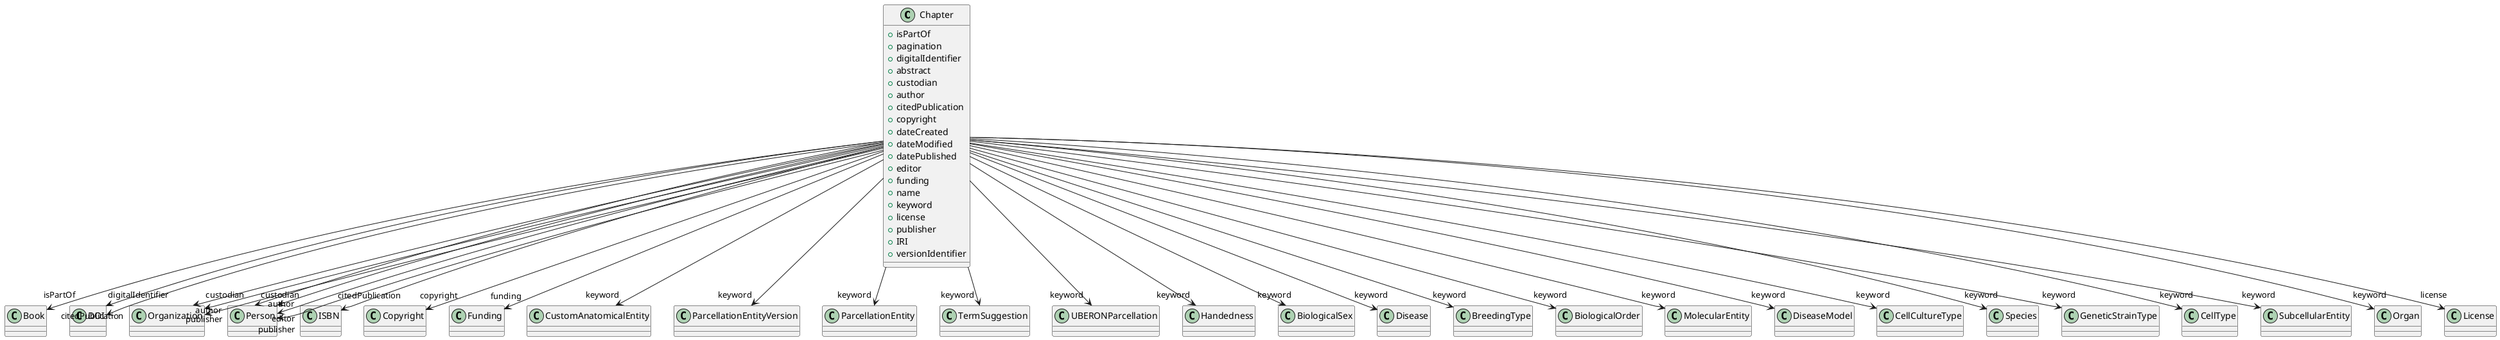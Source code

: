 @startuml
class Chapter {
+isPartOf
+pagination
+digitalIdentifier
+abstract
+custodian
+author
+citedPublication
+copyright
+dateCreated
+dateModified
+datePublished
+editor
+funding
+name
+keyword
+license
+publisher
+IRI
+versionIdentifier

}
Chapter -d-> "isPartOf" Book
Chapter -d-> "digitalIdentifier" DOI
Chapter -d-> "custodian" Organization
Chapter -d-> "custodian" Person
Chapter -d-> "author" Organization
Chapter -d-> "author" Person
Chapter -d-> "citedPublication" DOI
Chapter -d-> "citedPublication" ISBN
Chapter -d-> "copyright" Copyright
Chapter -d-> "editor" Person
Chapter -d-> "funding" Funding
Chapter -d-> "keyword" CustomAnatomicalEntity
Chapter -d-> "keyword" ParcellationEntityVersion
Chapter -d-> "keyword" ParcellationEntity
Chapter -d-> "keyword" TermSuggestion
Chapter -d-> "keyword" UBERONParcellation
Chapter -d-> "keyword" Handedness
Chapter -d-> "keyword" BiologicalSex
Chapter -d-> "keyword" Disease
Chapter -d-> "keyword" BreedingType
Chapter -d-> "keyword" BiologicalOrder
Chapter -d-> "keyword" MolecularEntity
Chapter -d-> "keyword" DiseaseModel
Chapter -d-> "keyword" CellCultureType
Chapter -d-> "keyword" Species
Chapter -d-> "keyword" GeneticStrainType
Chapter -d-> "keyword" CellType
Chapter -d-> "keyword" SubcellularEntity
Chapter -d-> "keyword" Organ
Chapter -d-> "license" License
Chapter -d-> "publisher" Organization
Chapter -d-> "publisher" Person

@enduml